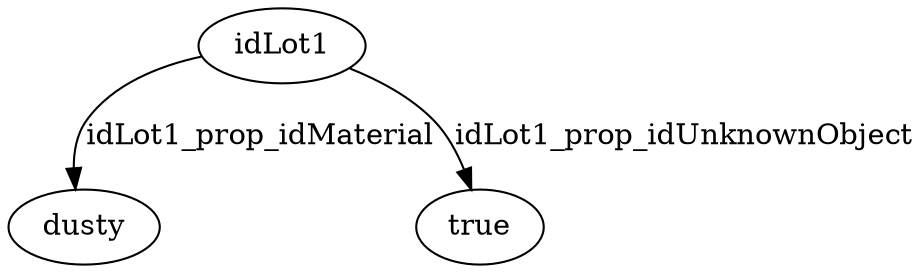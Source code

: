 strict digraph  {
idLot1 [node_type=entity_node, root=root];
dusty;
true;
idLot1 -> dusty  [edge_type=property, label=idLot1_prop_idMaterial];
idLot1 -> true  [edge_type=property, label=idLot1_prop_idUnknownObject];
}
